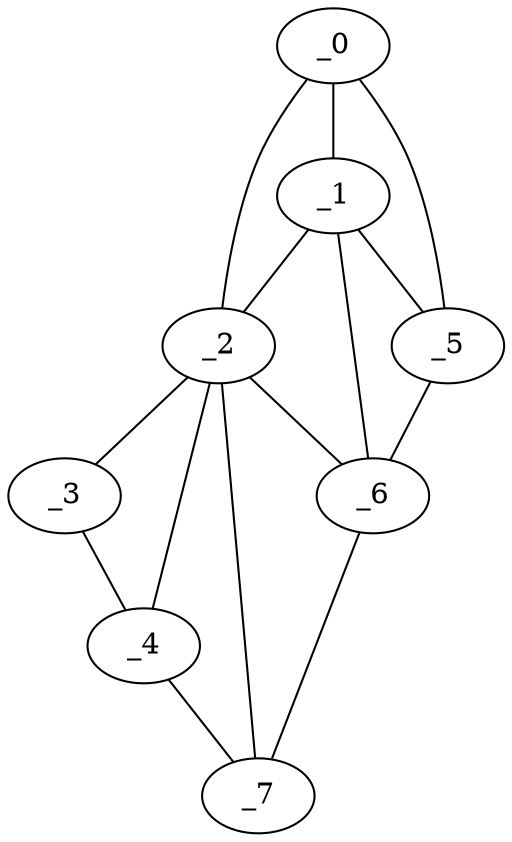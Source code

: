 graph "obj65__180.gxl" {
	_0	 [x=13,
		y=5];
	_1	 [x=14,
		y=16];
	_0 -- _1	 [valence=2];
	_2	 [x=14,
		y=24];
	_0 -- _2	 [valence=1];
	_5	 [x=116,
		y=5];
	_0 -- _5	 [valence=1];
	_1 -- _2	 [valence=2];
	_1 -- _5	 [valence=2];
	_6	 [x=116,
		y=16];
	_1 -- _6	 [valence=2];
	_3	 [x=20,
		y=124];
	_2 -- _3	 [valence=1];
	_4	 [x=108,
		y=123];
	_2 -- _4	 [valence=2];
	_2 -- _6	 [valence=2];
	_7	 [x=116,
		y=24];
	_2 -- _7	 [valence=2];
	_3 -- _4	 [valence=1];
	_4 -- _7	 [valence=1];
	_5 -- _6	 [valence=1];
	_6 -- _7	 [valence=1];
}
